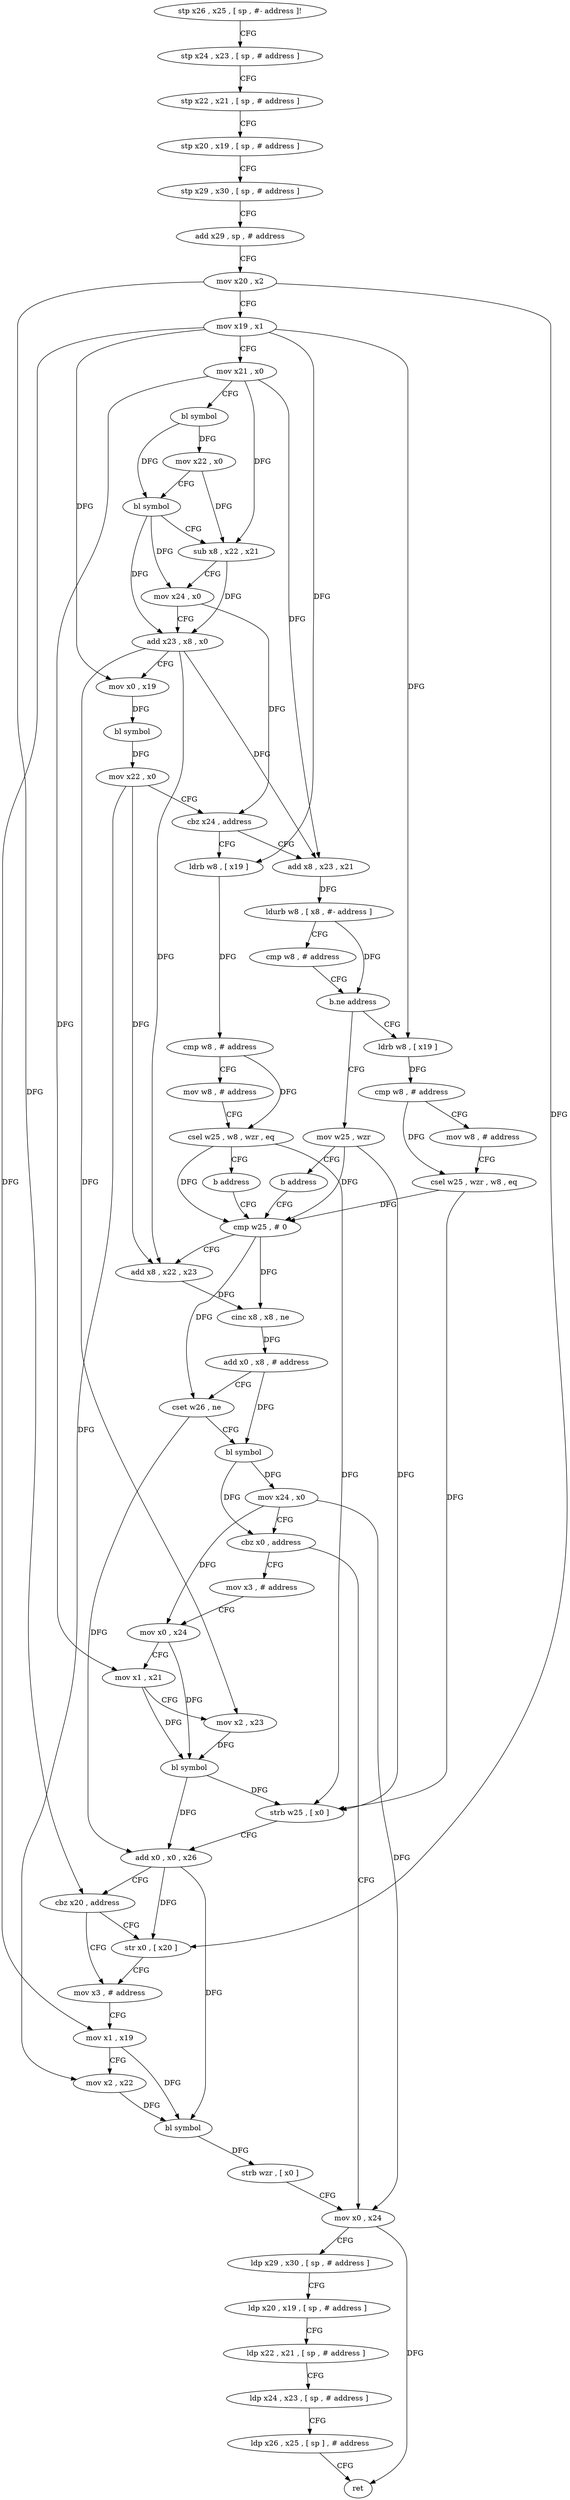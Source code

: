 digraph "func" {
"4235972" [label = "stp x26 , x25 , [ sp , #- address ]!" ]
"4235976" [label = "stp x24 , x23 , [ sp , # address ]" ]
"4235980" [label = "stp x22 , x21 , [ sp , # address ]" ]
"4235984" [label = "stp x20 , x19 , [ sp , # address ]" ]
"4235988" [label = "stp x29 , x30 , [ sp , # address ]" ]
"4235992" [label = "add x29 , sp , # address" ]
"4235996" [label = "mov x20 , x2" ]
"4236000" [label = "mov x19 , x1" ]
"4236004" [label = "mov x21 , x0" ]
"4236008" [label = "bl symbol" ]
"4236012" [label = "mov x22 , x0" ]
"4236016" [label = "bl symbol" ]
"4236020" [label = "sub x8 , x22 , x21" ]
"4236024" [label = "mov x24 , x0" ]
"4236028" [label = "add x23 , x8 , x0" ]
"4236032" [label = "mov x0 , x19" ]
"4236036" [label = "bl symbol" ]
"4236040" [label = "mov x22 , x0" ]
"4236044" [label = "cbz x24 , address" ]
"4236072" [label = "ldrb w8 , [ x19 ]" ]
"4236048" [label = "add x8 , x23 , x21" ]
"4236076" [label = "cmp w8 , # address" ]
"4236080" [label = "mov w8 , # address" ]
"4236084" [label = "csel w25 , w8 , wzr , eq" ]
"4236088" [label = "b address" ]
"4236108" [label = "cmp w25 , # 0" ]
"4236052" [label = "ldurb w8 , [ x8 , #- address ]" ]
"4236056" [label = "cmp w8 , # address" ]
"4236060" [label = "b.ne address" ]
"4236092" [label = "ldrb w8 , [ x19 ]" ]
"4236064" [label = "mov w25 , wzr" ]
"4236112" [label = "add x8 , x22 , x23" ]
"4236116" [label = "cinc x8 , x8 , ne" ]
"4236120" [label = "add x0 , x8 , # address" ]
"4236124" [label = "cset w26 , ne" ]
"4236128" [label = "bl symbol" ]
"4236132" [label = "mov x24 , x0" ]
"4236136" [label = "cbz x0 , address" ]
"4236196" [label = "mov x0 , x24" ]
"4236140" [label = "mov x3 , # address" ]
"4236096" [label = "cmp w8 , # address" ]
"4236100" [label = "mov w8 , # address" ]
"4236104" [label = "csel w25 , wzr , w8 , eq" ]
"4236068" [label = "b address" ]
"4236200" [label = "ldp x29 , x30 , [ sp , # address ]" ]
"4236204" [label = "ldp x20 , x19 , [ sp , # address ]" ]
"4236208" [label = "ldp x22 , x21 , [ sp , # address ]" ]
"4236212" [label = "ldp x24 , x23 , [ sp , # address ]" ]
"4236216" [label = "ldp x26 , x25 , [ sp ] , # address" ]
"4236220" [label = "ret" ]
"4236144" [label = "mov x0 , x24" ]
"4236148" [label = "mov x1 , x21" ]
"4236152" [label = "mov x2 , x23" ]
"4236156" [label = "bl symbol" ]
"4236160" [label = "strb w25 , [ x0 ]" ]
"4236164" [label = "add x0 , x0 , x26" ]
"4236168" [label = "cbz x20 , address" ]
"4236176" [label = "mov x3 , # address" ]
"4236172" [label = "str x0 , [ x20 ]" ]
"4236180" [label = "mov x1 , x19" ]
"4236184" [label = "mov x2 , x22" ]
"4236188" [label = "bl symbol" ]
"4236192" [label = "strb wzr , [ x0 ]" ]
"4235972" -> "4235976" [ label = "CFG" ]
"4235976" -> "4235980" [ label = "CFG" ]
"4235980" -> "4235984" [ label = "CFG" ]
"4235984" -> "4235988" [ label = "CFG" ]
"4235988" -> "4235992" [ label = "CFG" ]
"4235992" -> "4235996" [ label = "CFG" ]
"4235996" -> "4236000" [ label = "CFG" ]
"4235996" -> "4236168" [ label = "DFG" ]
"4235996" -> "4236172" [ label = "DFG" ]
"4236000" -> "4236004" [ label = "CFG" ]
"4236000" -> "4236032" [ label = "DFG" ]
"4236000" -> "4236072" [ label = "DFG" ]
"4236000" -> "4236092" [ label = "DFG" ]
"4236000" -> "4236180" [ label = "DFG" ]
"4236004" -> "4236008" [ label = "CFG" ]
"4236004" -> "4236020" [ label = "DFG" ]
"4236004" -> "4236048" [ label = "DFG" ]
"4236004" -> "4236148" [ label = "DFG" ]
"4236008" -> "4236012" [ label = "DFG" ]
"4236008" -> "4236016" [ label = "DFG" ]
"4236012" -> "4236016" [ label = "CFG" ]
"4236012" -> "4236020" [ label = "DFG" ]
"4236016" -> "4236020" [ label = "CFG" ]
"4236016" -> "4236024" [ label = "DFG" ]
"4236016" -> "4236028" [ label = "DFG" ]
"4236020" -> "4236024" [ label = "CFG" ]
"4236020" -> "4236028" [ label = "DFG" ]
"4236024" -> "4236028" [ label = "CFG" ]
"4236024" -> "4236044" [ label = "DFG" ]
"4236028" -> "4236032" [ label = "CFG" ]
"4236028" -> "4236048" [ label = "DFG" ]
"4236028" -> "4236112" [ label = "DFG" ]
"4236028" -> "4236152" [ label = "DFG" ]
"4236032" -> "4236036" [ label = "DFG" ]
"4236036" -> "4236040" [ label = "DFG" ]
"4236040" -> "4236044" [ label = "CFG" ]
"4236040" -> "4236112" [ label = "DFG" ]
"4236040" -> "4236184" [ label = "DFG" ]
"4236044" -> "4236072" [ label = "CFG" ]
"4236044" -> "4236048" [ label = "CFG" ]
"4236072" -> "4236076" [ label = "DFG" ]
"4236048" -> "4236052" [ label = "DFG" ]
"4236076" -> "4236080" [ label = "CFG" ]
"4236076" -> "4236084" [ label = "DFG" ]
"4236080" -> "4236084" [ label = "CFG" ]
"4236084" -> "4236088" [ label = "CFG" ]
"4236084" -> "4236108" [ label = "DFG" ]
"4236084" -> "4236160" [ label = "DFG" ]
"4236088" -> "4236108" [ label = "CFG" ]
"4236108" -> "4236112" [ label = "CFG" ]
"4236108" -> "4236116" [ label = "DFG" ]
"4236108" -> "4236124" [ label = "DFG" ]
"4236052" -> "4236056" [ label = "CFG" ]
"4236052" -> "4236060" [ label = "DFG" ]
"4236056" -> "4236060" [ label = "CFG" ]
"4236060" -> "4236092" [ label = "CFG" ]
"4236060" -> "4236064" [ label = "CFG" ]
"4236092" -> "4236096" [ label = "DFG" ]
"4236064" -> "4236068" [ label = "CFG" ]
"4236064" -> "4236108" [ label = "DFG" ]
"4236064" -> "4236160" [ label = "DFG" ]
"4236112" -> "4236116" [ label = "DFG" ]
"4236116" -> "4236120" [ label = "DFG" ]
"4236120" -> "4236124" [ label = "CFG" ]
"4236120" -> "4236128" [ label = "DFG" ]
"4236124" -> "4236128" [ label = "CFG" ]
"4236124" -> "4236164" [ label = "DFG" ]
"4236128" -> "4236132" [ label = "DFG" ]
"4236128" -> "4236136" [ label = "DFG" ]
"4236132" -> "4236136" [ label = "CFG" ]
"4236132" -> "4236196" [ label = "DFG" ]
"4236132" -> "4236144" [ label = "DFG" ]
"4236136" -> "4236196" [ label = "CFG" ]
"4236136" -> "4236140" [ label = "CFG" ]
"4236196" -> "4236200" [ label = "CFG" ]
"4236196" -> "4236220" [ label = "DFG" ]
"4236140" -> "4236144" [ label = "CFG" ]
"4236096" -> "4236100" [ label = "CFG" ]
"4236096" -> "4236104" [ label = "DFG" ]
"4236100" -> "4236104" [ label = "CFG" ]
"4236104" -> "4236108" [ label = "DFG" ]
"4236104" -> "4236160" [ label = "DFG" ]
"4236068" -> "4236108" [ label = "CFG" ]
"4236200" -> "4236204" [ label = "CFG" ]
"4236204" -> "4236208" [ label = "CFG" ]
"4236208" -> "4236212" [ label = "CFG" ]
"4236212" -> "4236216" [ label = "CFG" ]
"4236216" -> "4236220" [ label = "CFG" ]
"4236144" -> "4236148" [ label = "CFG" ]
"4236144" -> "4236156" [ label = "DFG" ]
"4236148" -> "4236152" [ label = "CFG" ]
"4236148" -> "4236156" [ label = "DFG" ]
"4236152" -> "4236156" [ label = "DFG" ]
"4236156" -> "4236160" [ label = "DFG" ]
"4236156" -> "4236164" [ label = "DFG" ]
"4236160" -> "4236164" [ label = "CFG" ]
"4236164" -> "4236168" [ label = "CFG" ]
"4236164" -> "4236188" [ label = "DFG" ]
"4236164" -> "4236172" [ label = "DFG" ]
"4236168" -> "4236176" [ label = "CFG" ]
"4236168" -> "4236172" [ label = "CFG" ]
"4236176" -> "4236180" [ label = "CFG" ]
"4236172" -> "4236176" [ label = "CFG" ]
"4236180" -> "4236184" [ label = "CFG" ]
"4236180" -> "4236188" [ label = "DFG" ]
"4236184" -> "4236188" [ label = "DFG" ]
"4236188" -> "4236192" [ label = "DFG" ]
"4236192" -> "4236196" [ label = "CFG" ]
}

